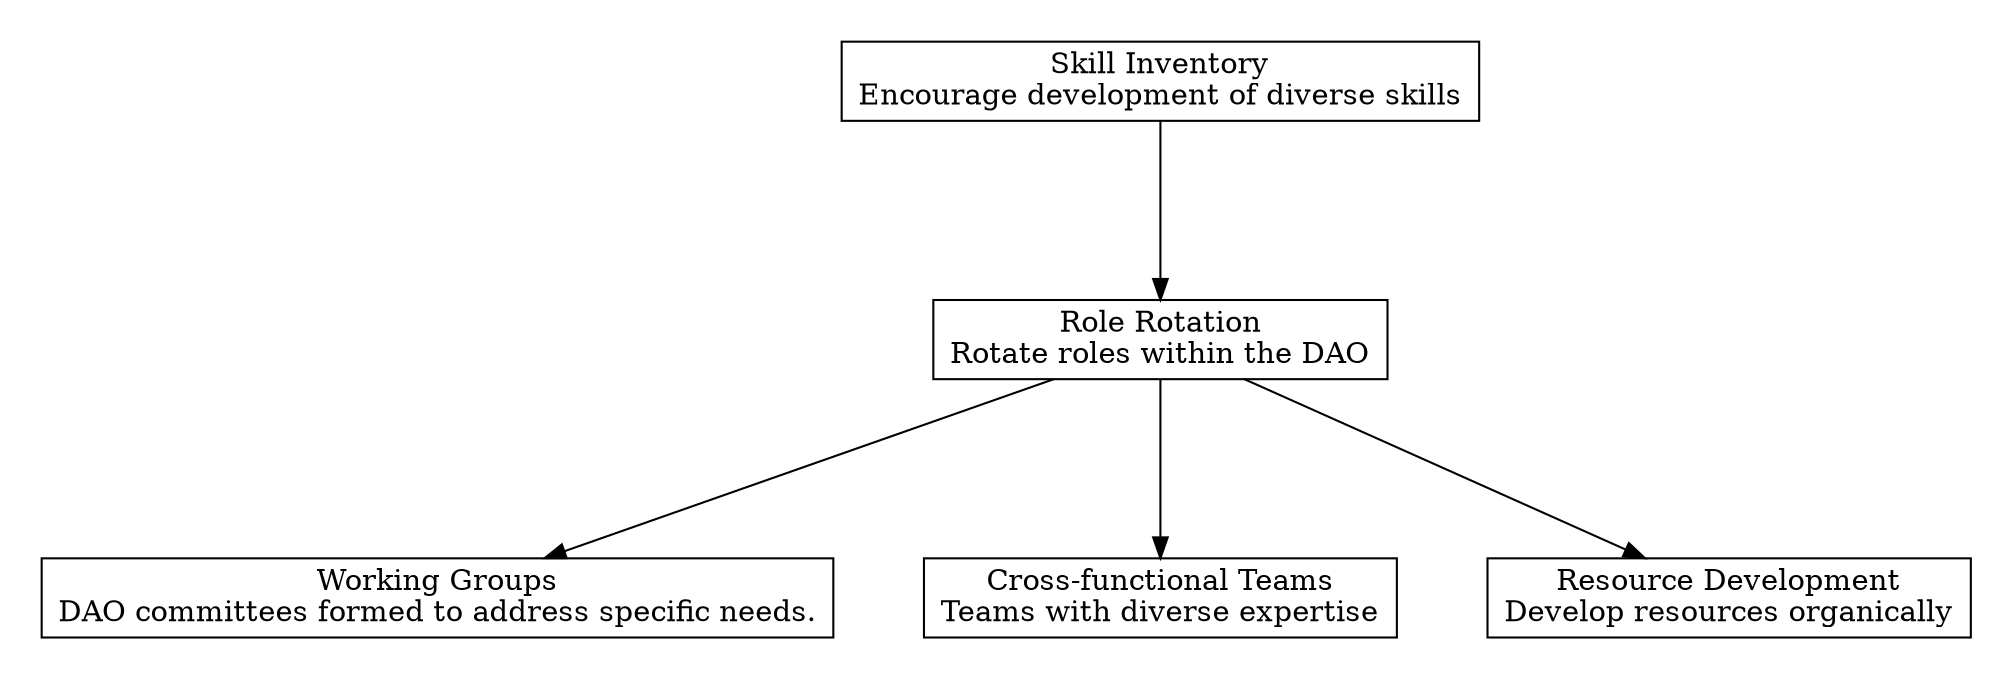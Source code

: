 digraph "" {
	graph [nodesep=0.6,
		rankdir=TB,
		ranksep=1.2
	];
	node [label="\N",
		shape=box
	];
	subgraph cluster_predecessors {
		graph [rank=max,
			style=invis
		];
		"Skill Inventory"	[label="Skill Inventory\nEncourage development of diverse skills"];
	}
	subgraph cluster_descendants {
		graph [rank=min,
			style=invis
		];
		"Resource Development"	[label="Resource Development\nDevelop resources organically"];
		"Cross-functional Teams"	[label="Cross-functional Teams\nTeams with diverse expertise"];
		"Working Groups"	[label="Working Groups\nDAO committees formed to address specific needs."];
	}
	"Role Rotation"	[label="Role Rotation\nRotate roles within the DAO"];
	"Role Rotation" -> "Resource Development";
	"Role Rotation" -> "Cross-functional Teams";
	"Role Rotation" -> "Working Groups";
	"Skill Inventory" -> "Role Rotation";
}
